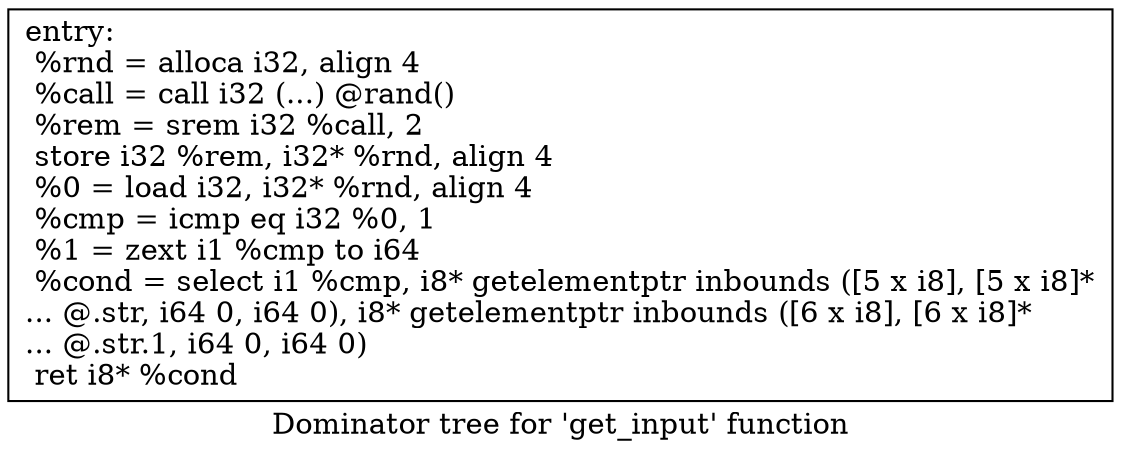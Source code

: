digraph "Dominator tree for 'get_input' function" {
	label="Dominator tree for 'get_input' function";

	Node0x560abc9a5a00 [shape=record,label="{entry:\l  %rnd = alloca i32, align 4\l  %call = call i32 (...) @rand()\l  %rem = srem i32 %call, 2\l  store i32 %rem, i32* %rnd, align 4\l  %0 = load i32, i32* %rnd, align 4\l  %cmp = icmp eq i32 %0, 1\l  %1 = zext i1 %cmp to i64\l  %cond = select i1 %cmp, i8* getelementptr inbounds ([5 x i8], [5 x i8]*\l... @.str, i64 0, i64 0), i8* getelementptr inbounds ([6 x i8], [6 x i8]*\l... @.str.1, i64 0, i64 0)\l  ret i8* %cond\l}"];
}
